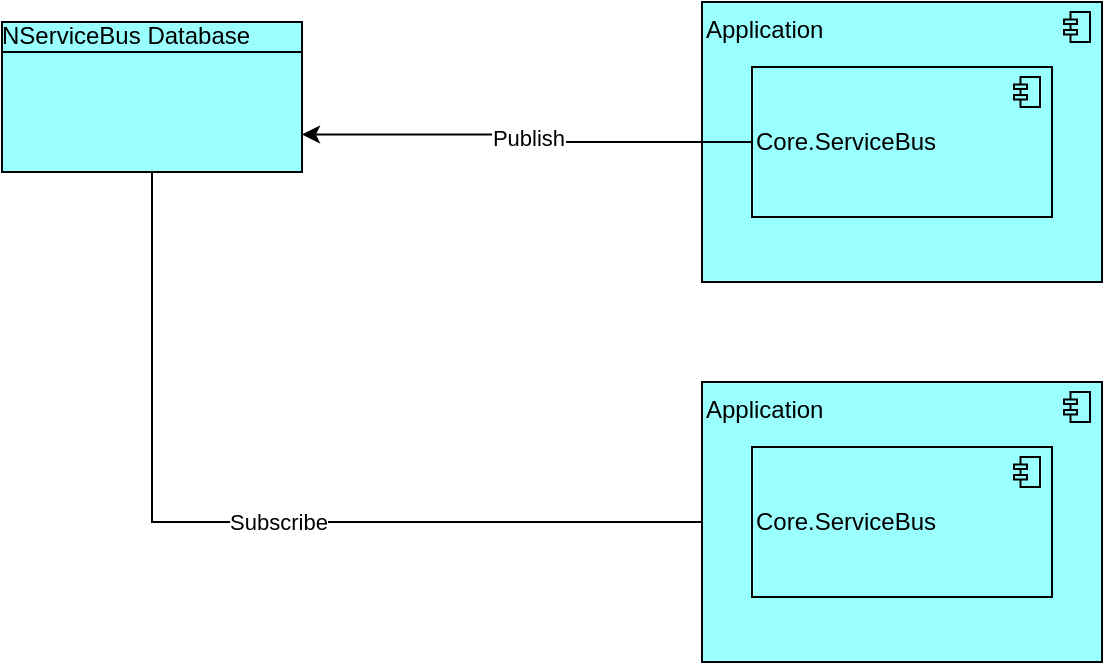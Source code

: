 <mxfile version="14.4.8" type="github" pages="4">
  <diagram id="NsUuaLm-NWhIfQzwlZoX" name="Application Viewpoint">
    <mxGraphModel dx="1422" dy="746" grid="1" gridSize="10" guides="1" tooltips="1" connect="1" arrows="1" fold="1" page="1" pageScale="1" pageWidth="827" pageHeight="1169" math="0" shadow="0">
      <root>
        <mxCell id="0" />
        <mxCell id="1" parent="0" />
        <mxCell id="M_Ll6qZVbB9TwjaCCUk4-11" value="Subscribe" style="edgeStyle=orthogonalEdgeStyle;rounded=0;orthogonalLoop=1;jettySize=auto;html=1;entryX=0;entryY=0.5;entryDx=0;entryDy=0;entryPerimeter=0;" edge="1" parent="1" source="M_Ll6qZVbB9TwjaCCUk4-5" target="M_Ll6qZVbB9TwjaCCUk4-10">
          <mxGeometry relative="1" as="geometry">
            <Array as="points">
              <mxPoint x="185" y="460" />
            </Array>
          </mxGeometry>
        </mxCell>
        <mxCell id="M_Ll6qZVbB9TwjaCCUk4-5" value="NServiceBus Database" style="html=1;outlineConnect=0;whiteSpace=wrap;fillColor=#99ffff;shape=mxgraph.archimate3.businessObject;overflow=fill;align=left;" vertex="1" parent="1">
          <mxGeometry x="110" y="210" width="150" height="75" as="geometry" />
        </mxCell>
        <mxCell id="M_Ll6qZVbB9TwjaCCUk4-6" value="Application" style="html=1;outlineConnect=0;whiteSpace=wrap;fillColor=#99ffff;shape=mxgraph.archimate3.application;appType=comp;archiType=square;align=left;verticalAlign=top;" vertex="1" parent="1">
          <mxGeometry x="460" y="200" width="200" height="140" as="geometry" />
        </mxCell>
        <mxCell id="M_Ll6qZVbB9TwjaCCUk4-8" value="Publish" style="edgeStyle=orthogonalEdgeStyle;rounded=0;orthogonalLoop=1;jettySize=auto;html=1;entryX=1;entryY=0.75;entryDx=0;entryDy=0;entryPerimeter=0;" edge="1" parent="1" source="M_Ll6qZVbB9TwjaCCUk4-7" target="M_Ll6qZVbB9TwjaCCUk4-5">
          <mxGeometry relative="1" as="geometry" />
        </mxCell>
        <mxCell id="M_Ll6qZVbB9TwjaCCUk4-7" value="Core.ServiceBus" style="html=1;outlineConnect=0;whiteSpace=wrap;fillColor=#99ffff;shape=mxgraph.archimate3.application;appType=comp;archiType=square;align=left;" vertex="1" parent="1">
          <mxGeometry x="485" y="232.5" width="150" height="75" as="geometry" />
        </mxCell>
        <mxCell id="M_Ll6qZVbB9TwjaCCUk4-9" value="Application" style="html=1;outlineConnect=0;whiteSpace=wrap;fillColor=#99ffff;shape=mxgraph.archimate3.application;appType=comp;archiType=square;align=left;verticalAlign=top;" vertex="1" parent="1">
          <mxGeometry x="460" y="390" width="200" height="140" as="geometry" />
        </mxCell>
        <mxCell id="M_Ll6qZVbB9TwjaCCUk4-10" value="Core.ServiceBus" style="html=1;outlineConnect=0;whiteSpace=wrap;fillColor=#99ffff;shape=mxgraph.archimate3.application;appType=comp;archiType=square;align=left;" vertex="1" parent="1">
          <mxGeometry x="485" y="422.5" width="150" height="75" as="geometry" />
        </mxCell>
      </root>
    </mxGraphModel>
  </diagram>
  <diagram id="wpiUrzRWYCGQynBEBwfB" name="Current State">
    <mxGraphModel dx="1673" dy="2047" grid="1" gridSize="10" guides="1" tooltips="1" connect="1" arrows="1" fold="1" page="1" pageScale="1" pageWidth="827" pageHeight="1169" math="0" shadow="0">
      <root>
        <mxCell id="9j1l5OiEGWsiqwfu4Aab-0" />
        <mxCell id="9j1l5OiEGWsiqwfu4Aab-1" parent="9j1l5OiEGWsiqwfu4Aab-0" />
        <mxCell id="9j1l5OiEGWsiqwfu4Aab-15" value="DMIRS" style="html=1;outlineConnect=0;whiteSpace=wrap;fillColor=#FFB973;shape=mxgraph.archimate3.application;appType=location;archiType=square;align=left;verticalAlign=top;" vertex="1" parent="9j1l5OiEGWsiqwfu4Aab-1">
          <mxGeometry x="160" y="-40" width="640" height="530" as="geometry" />
        </mxCell>
        <mxCell id="9j1l5OiEGWsiqwfu4Aab-2" value="IIS" style="html=1;outlineConnect=0;whiteSpace=wrap;fillColor=#AFFFAF;shape=mxgraph.archimate3.application;appType=node;archiType=square;align=left;verticalAlign=top;" vertex="1" parent="9j1l5OiEGWsiqwfu4Aab-1">
          <mxGeometry x="210" y="300" width="310" height="160" as="geometry" />
        </mxCell>
        <mxCell id="9j1l5OiEGWsiqwfu4Aab-9" value="" style="edgeStyle=orthogonalEdgeStyle;rounded=0;orthogonalLoop=1;jettySize=auto;html=1;" edge="1" parent="9j1l5OiEGWsiqwfu4Aab-1" source="9j1l5OiEGWsiqwfu4Aab-3" target="9j1l5OiEGWsiqwfu4Aab-19">
          <mxGeometry relative="1" as="geometry">
            <Array as="points">
              <mxPoint x="420" y="130" />
              <mxPoint x="420" y="130" />
            </Array>
          </mxGeometry>
        </mxCell>
        <mxCell id="9j1l5OiEGWsiqwfu4Aab-10" value="Report Data" style="edgeStyle=orthogonalEdgeStyle;rounded=0;orthogonalLoop=1;jettySize=auto;html=1;" edge="1" parent="9j1l5OiEGWsiqwfu4Aab-1" source="9j1l5OiEGWsiqwfu4Aab-3" target="9j1l5OiEGWsiqwfu4Aab-7">
          <mxGeometry relative="1" as="geometry" />
        </mxCell>
        <mxCell id="9j1l5OiEGWsiqwfu4Aab-3" value="SQL Server / Core" style="html=1;outlineConnect=0;whiteSpace=wrap;fillColor=#AFFFAF;shape=mxgraph.archimate3.application;appType=node;archiType=square;align=left;verticalAlign=top;" vertex="1" parent="9j1l5OiEGWsiqwfu4Aab-1">
          <mxGeometry x="240" y="-6" width="220" height="105" as="geometry" />
        </mxCell>
        <mxCell id="9j1l5OiEGWsiqwfu4Aab-5" value="Application" style="html=1;outlineConnect=0;whiteSpace=wrap;fillColor=#AFFFAF;shape=mxgraph.archimate3.application;appType=sysSw;archiType=square;align=left;verticalAlign=top;" vertex="1" parent="9j1l5OiEGWsiqwfu4Aab-1">
          <mxGeometry x="230" y="330" width="130" height="110" as="geometry" />
        </mxCell>
        <mxCell id="9j1l5OiEGWsiqwfu4Aab-7" value="SSRS" style="html=1;outlineConnect=0;whiteSpace=wrap;fillColor=#AFFFAF;shape=mxgraph.archimate3.application;appType=node;archiType=square;align=left;" vertex="1" parent="9j1l5OiEGWsiqwfu4Aab-1">
          <mxGeometry x="610" y="10" width="150" height="75" as="geometry" />
        </mxCell>
        <mxCell id="9j1l5OiEGWsiqwfu4Aab-8" value="Application" style="html=1;outlineConnect=0;whiteSpace=wrap;fillColor=#AFFFAF;shape=mxgraph.archimate3.application;appType=sysSw;archiType=square;align=left;verticalAlign=top;" vertex="1" parent="9j1l5OiEGWsiqwfu4Aab-1">
          <mxGeometry x="367" y="330" width="123" height="110" as="geometry" />
        </mxCell>
        <mxCell id="9j1l5OiEGWsiqwfu4Aab-13" value="Publish Message" style="html=1;outlineConnect=0;whiteSpace=wrap;fillColor=#AFFFAF;shape=mxgraph.archimate3.application;appType=func;archiType=rounded;align=left;" vertex="1" parent="9j1l5OiEGWsiqwfu4Aab-1">
          <mxGeometry x="250" y="360" width="100" height="70" as="geometry" />
        </mxCell>
        <mxCell id="9j1l5OiEGWsiqwfu4Aab-14" value="Subscribe Message" style="html=1;outlineConnect=0;whiteSpace=wrap;fillColor=#AFFFAF;shape=mxgraph.archimate3.application;appType=func;archiType=rounded;align=left;" vertex="1" parent="9j1l5OiEGWsiqwfu4Aab-1">
          <mxGeometry x="378.5" y="360" width="100" height="70" as="geometry" />
        </mxCell>
        <mxCell id="9j1l5OiEGWsiqwfu4Aab-21" style="edgeStyle=orthogonalEdgeStyle;rounded=0;orthogonalLoop=1;jettySize=auto;html=1;" edge="1" parent="9j1l5OiEGWsiqwfu4Aab-1" source="9j1l5OiEGWsiqwfu4Aab-16" target="9j1l5OiEGWsiqwfu4Aab-3">
          <mxGeometry relative="1" as="geometry">
            <Array as="points">
              <mxPoint x="295" y="100" />
              <mxPoint x="295" y="100" />
            </Array>
          </mxGeometry>
        </mxCell>
        <mxCell id="9j1l5OiEGWsiqwfu4Aab-16" value="Message" style="html=1;outlineConnect=0;whiteSpace=wrap;fillColor=#AFFFAF;shape=mxgraph.archimate3.artifact;align=left;" vertex="1" parent="9j1l5OiEGWsiqwfu4Aab-1">
          <mxGeometry x="270" y="160" width="50" height="75" as="geometry" />
        </mxCell>
        <mxCell id="9j1l5OiEGWsiqwfu4Aab-17" value="" style="rounded=0;orthogonalLoop=1;jettySize=auto;html=1;edgeStyle=orthogonalEdgeStyle;" edge="1" parent="9j1l5OiEGWsiqwfu4Aab-1" source="9j1l5OiEGWsiqwfu4Aab-13" target="9j1l5OiEGWsiqwfu4Aab-16">
          <mxGeometry relative="1" as="geometry">
            <mxPoint x="294" y="330" as="sourcePoint" />
            <mxPoint x="294" y="155" as="targetPoint" />
            <Array as="points">
              <mxPoint x="300" y="280" />
              <mxPoint x="300" y="280" />
            </Array>
          </mxGeometry>
        </mxCell>
        <mxCell id="9j1l5OiEGWsiqwfu4Aab-20" style="rounded=0;orthogonalLoop=1;jettySize=auto;html=1;edgeStyle=orthogonalEdgeStyle;" edge="1" parent="9j1l5OiEGWsiqwfu4Aab-1" source="9j1l5OiEGWsiqwfu4Aab-19" target="9j1l5OiEGWsiqwfu4Aab-14">
          <mxGeometry relative="1" as="geometry">
            <Array as="points">
              <mxPoint x="429" y="260" />
              <mxPoint x="429" y="260" />
            </Array>
          </mxGeometry>
        </mxCell>
        <mxCell id="9j1l5OiEGWsiqwfu4Aab-19" value="Message" style="html=1;outlineConnect=0;whiteSpace=wrap;fillColor=#AFFFAF;shape=mxgraph.archimate3.artifact;align=left;" vertex="1" parent="9j1l5OiEGWsiqwfu4Aab-1">
          <mxGeometry x="401" y="160" width="50" height="75" as="geometry" />
        </mxCell>
        <mxCell id="9j1l5OiEGWsiqwfu4Aab-23" value="Queue Tables" style="html=1;outlineConnect=0;whiteSpace=wrap;fillColor=#AFFFAF;shape=mxgraph.archimate3.application;appType=artifact;archiType=square;align=left;" vertex="1" parent="9j1l5OiEGWsiqwfu4Aab-1">
          <mxGeometry x="292.5" y="24" width="115" height="55" as="geometry" />
        </mxCell>
      </root>
    </mxGraphModel>
  </diagram>
  <diagram id="L2xAtKFUsG8nVtLFoBfY" name="Cloud Native">
    <mxGraphModel dx="813" dy="426" grid="1" gridSize="10" guides="1" tooltips="1" connect="1" arrows="1" fold="1" page="1" pageScale="1" pageWidth="827" pageHeight="1169" math="0" shadow="0">
      <root>
        <mxCell id="-cBphtJiednAypq_Vrnv-0" />
        <mxCell id="-cBphtJiednAypq_Vrnv-1" parent="-cBphtJiednAypq_Vrnv-0" />
        <mxCell id="X1LT0vr9Y1vPJH1XSgBG-0" value="Azure" style="html=1;outlineConnect=0;whiteSpace=wrap;fillColor=#FFB973;shape=mxgraph.archimate3.application;appType=location;archiType=square;align=left;verticalAlign=top;" vertex="1" parent="-cBphtJiednAypq_Vrnv-1">
          <mxGeometry x="80" y="190" width="620" height="370" as="geometry" />
        </mxCell>
        <mxCell id="r0xP13_xQKBcCJXhFLEn-2" value="API Management" style="html=1;outlineConnect=0;whiteSpace=wrap;fillColor=#AFFFAF;shape=mxgraph.archimate3.service;align=center;" vertex="1" parent="-cBphtJiednAypq_Vrnv-1">
          <mxGeometry x="390" y="380" width="150" height="35" as="geometry" />
        </mxCell>
        <mxCell id="X1LT0vr9Y1vPJH1XSgBG-5" value="Application 1" style="html=1;outlineConnect=0;whiteSpace=wrap;fillColor=#99ffff;shape=mxgraph.archimate3.application;appType=collab;archiType=square;align=left;verticalAlign=top;" vertex="1" parent="-cBphtJiednAypq_Vrnv-1">
          <mxGeometry x="130" y="230" width="250" height="120" as="geometry" />
        </mxCell>
        <mxCell id="X1LT0vr9Y1vPJH1XSgBG-6" value="Application 2" style="html=1;outlineConnect=0;whiteSpace=wrap;fillColor=#99ffff;shape=mxgraph.archimate3.application;appType=collab;archiType=square;align=left;verticalAlign=top;" vertex="1" parent="-cBphtJiednAypq_Vrnv-1">
          <mxGeometry x="400" y="230" width="140" height="120" as="geometry" />
        </mxCell>
        <mxCell id="X1LT0vr9Y1vPJH1XSgBG-7" value="Function" style="html=1;outlineConnect=0;whiteSpace=wrap;fillColor=#99ffff;shape=mxgraph.archimate3.application;appType=comp;archiType=square;align=left;" vertex="1" parent="-cBphtJiednAypq_Vrnv-1">
          <mxGeometry x="150" y="270" width="90" height="55" as="geometry" />
        </mxCell>
        <mxCell id="X1LT0vr9Y1vPJH1XSgBG-8" value="Service" style="html=1;outlineConnect=0;whiteSpace=wrap;fillColor=#99ffff;shape=mxgraph.archimate3.application;appType=comp;archiType=square;align=left;" vertex="1" parent="-cBphtJiednAypq_Vrnv-1">
          <mxGeometry x="270" y="270" width="90" height="55" as="geometry" />
        </mxCell>
        <mxCell id="X1LT0vr9Y1vPJH1XSgBG-10" value="Service" style="html=1;outlineConnect=0;whiteSpace=wrap;fillColor=#99ffff;shape=mxgraph.archimate3.application;appType=comp;archiType=square;align=left;" vertex="1" parent="-cBphtJiednAypq_Vrnv-1">
          <mxGeometry x="427" y="270" width="90" height="55" as="geometry" />
        </mxCell>
        <mxCell id="r0xP13_xQKBcCJXhFLEn-4" style="edgeStyle=orthogonalEdgeStyle;rounded=0;orthogonalLoop=1;jettySize=auto;html=1;" edge="1" parent="-cBphtJiednAypq_Vrnv-1" source="X1LT0vr9Y1vPJH1XSgBG-10" target="r0xP13_xQKBcCJXhFLEn-2">
          <mxGeometry relative="1" as="geometry">
            <mxPoint x="445" y="330" as="sourcePoint" />
            <Array as="points">
              <mxPoint x="465" y="340" />
              <mxPoint x="465" y="340" />
            </Array>
          </mxGeometry>
        </mxCell>
        <mxCell id="X1LT0vr9Y1vPJH1XSgBG-13" value="Service Bus" style="html=1;outlineConnect=0;whiteSpace=wrap;fillColor=#AFFFAF;shape=mxgraph.archimate3.application;appType=serv;archiType=rounded;align=left;verticalAlign=top;" vertex="1" parent="-cBphtJiednAypq_Vrnv-1">
          <mxGeometry x="300" y="450" width="210" height="90" as="geometry" />
        </mxCell>
        <mxCell id="X1LT0vr9Y1vPJH1XSgBG-16" style="edgeStyle=orthogonalEdgeStyle;rounded=0;orthogonalLoop=1;jettySize=auto;html=1;" edge="1" parent="-cBphtJiednAypq_Vrnv-1" source="X1LT0vr9Y1vPJH1XSgBG-14" target="X1LT0vr9Y1vPJH1XSgBG-7">
          <mxGeometry relative="1" as="geometry" />
        </mxCell>
        <mxCell id="X1LT0vr9Y1vPJH1XSgBG-14" value="Queue" style="html=1;outlineConnect=0;whiteSpace=wrap;fillColor=#AFFFAF;shape=mxgraph.archimate3.application;appType=artifact;archiType=square;align=left;" vertex="1" parent="-cBphtJiednAypq_Vrnv-1">
          <mxGeometry x="310" y="485" width="90" height="35" as="geometry" />
        </mxCell>
        <mxCell id="X1LT0vr9Y1vPJH1XSgBG-12" value="Topic" style="html=1;outlineConnect=0;whiteSpace=wrap;fillColor=#AFFFAF;shape=mxgraph.archimate3.application;appType=artifact;archiType=square;align=left;" vertex="1" parent="-cBphtJiednAypq_Vrnv-1">
          <mxGeometry x="410" y="485" width="90" height="35" as="geometry" />
        </mxCell>
        <mxCell id="X1LT0vr9Y1vPJH1XSgBG-15" style="edgeStyle=orthogonalEdgeStyle;rounded=0;orthogonalLoop=1;jettySize=auto;html=1;" edge="1" parent="-cBphtJiednAypq_Vrnv-1" source="r0xP13_xQKBcCJXhFLEn-2" target="X1LT0vr9Y1vPJH1XSgBG-12">
          <mxGeometry relative="1" as="geometry">
            <Array as="points">
              <mxPoint x="455" y="430" />
              <mxPoint x="455" y="430" />
            </Array>
          </mxGeometry>
        </mxCell>
        <mxCell id="X1LT0vr9Y1vPJH1XSgBG-11" style="edgeStyle=orthogonalEdgeStyle;rounded=0;orthogonalLoop=1;jettySize=auto;html=1;" edge="1" parent="-cBphtJiednAypq_Vrnv-1" source="X1LT0vr9Y1vPJH1XSgBG-8" target="X1LT0vr9Y1vPJH1XSgBG-14">
          <mxGeometry relative="1" as="geometry">
            <mxPoint x="395" y="460" as="targetPoint" />
            <Array as="points">
              <mxPoint x="315" y="430" />
              <mxPoint x="380" y="430" />
            </Array>
          </mxGeometry>
        </mxCell>
        <mxCell id="ChqSmvZ9PwwJNdToHTYi-0" value="Application 3" style="html=1;outlineConnect=0;whiteSpace=wrap;fillColor=#99ffff;shape=mxgraph.archimate3.application;appType=collab;archiType=square;align=left;verticalAlign=top;" vertex="1" parent="-cBphtJiednAypq_Vrnv-1">
          <mxGeometry x="550" y="230" width="140" height="120" as="geometry" />
        </mxCell>
        <mxCell id="X1LT0vr9Y1vPJH1XSgBG-9" value="Function" style="html=1;outlineConnect=0;whiteSpace=wrap;fillColor=#99ffff;shape=mxgraph.archimate3.application;appType=comp;archiType=square;align=left;" vertex="1" parent="-cBphtJiednAypq_Vrnv-1">
          <mxGeometry x="575" y="270" width="90" height="55" as="geometry" />
        </mxCell>
        <mxCell id="r0xP13_xQKBcCJXhFLEn-7" style="edgeStyle=orthogonalEdgeStyle;rounded=0;orthogonalLoop=1;jettySize=auto;html=1;entryX=0.5;entryY=1;entryDx=0;entryDy=0;entryPerimeter=0;" edge="1" parent="-cBphtJiednAypq_Vrnv-1" source="X1LT0vr9Y1vPJH1XSgBG-12" target="X1LT0vr9Y1vPJH1XSgBG-9">
          <mxGeometry relative="1" as="geometry">
            <mxPoint x="470" y="495.029" as="sourcePoint" />
            <mxPoint x="585" y="330" as="targetPoint" />
          </mxGeometry>
        </mxCell>
      </root>
    </mxGraphModel>
  </diagram>
  <diagram id="GJq6mSlfsKzLDVGrs3HI" name="Page-4">
    <mxGraphModel dx="1422" dy="746" grid="1" gridSize="10" guides="1" tooltips="1" connect="1" arrows="1" fold="1" page="1" pageScale="1" pageWidth="827" pageHeight="1169" math="0" shadow="0">
      <root>
        <mxCell id="4RPSdZGtpMS1YVXAwNjr-0" />
        <mxCell id="4RPSdZGtpMS1YVXAwNjr-1" parent="4RPSdZGtpMS1YVXAwNjr-0" />
        <mxCell id="4RPSdZGtpMS1YVXAwNjr-6" value="RG" style="rounded=0;whiteSpace=wrap;html=1;align=left;" vertex="1" parent="4RPSdZGtpMS1YVXAwNjr-1">
          <mxGeometry x="90" y="110" width="300" height="210" as="geometry" />
        </mxCell>
        <mxCell id="4RPSdZGtpMS1YVXAwNjr-5" value="WEB1" style="ellipse;whiteSpace=wrap;html=1;align=left;" vertex="1" parent="4RPSdZGtpMS1YVXAwNjr-1">
          <mxGeometry x="120" y="170" width="60" height="45" as="geometry" />
        </mxCell>
        <mxCell id="4RPSdZGtpMS1YVXAwNjr-8" value="WEB2" style="ellipse;whiteSpace=wrap;html=1;align=left;" vertex="1" parent="4RPSdZGtpMS1YVXAwNjr-1">
          <mxGeometry x="120" y="120" width="60" height="45" as="geometry" />
        </mxCell>
        <mxCell id="4RPSdZGtpMS1YVXAwNjr-11" value="SB" style="rounded=0;whiteSpace=wrap;html=1;align=left;" vertex="1" parent="4RPSdZGtpMS1YVXAwNjr-1">
          <mxGeometry x="90" y="390" width="550" height="160" as="geometry" />
        </mxCell>
        <mxCell id="4RPSdZGtpMS1YVXAwNjr-12" value="Inbound Queue 1" style="rounded=0;whiteSpace=wrap;html=1;align=left;" vertex="1" parent="4RPSdZGtpMS1YVXAwNjr-1">
          <mxGeometry x="120" y="440" width="70" height="60" as="geometry" />
        </mxCell>
        <mxCell id="4RPSdZGtpMS1YVXAwNjr-13" value="Inbound Queue 2" style="rounded=0;whiteSpace=wrap;html=1;align=left;" vertex="1" parent="4RPSdZGtpMS1YVXAwNjr-1">
          <mxGeometry x="210" y="440" width="70" height="60" as="geometry" />
        </mxCell>
        <mxCell id="4RPSdZGtpMS1YVXAwNjr-14" value="Inbound Queue n+1" style="rounded=0;whiteSpace=wrap;html=1;align=left;" vertex="1" parent="4RPSdZGtpMS1YVXAwNjr-1">
          <mxGeometry x="300" y="440" width="70" height="60" as="geometry" />
        </mxCell>
        <mxCell id="4RPSdZGtpMS1YVXAwNjr-15" value="Outbound Queue n+1" style="rounded=0;whiteSpace=wrap;html=1;align=left;" vertex="1" parent="4RPSdZGtpMS1YVXAwNjr-1">
          <mxGeometry x="390" y="440" width="70" height="60" as="geometry" />
        </mxCell>
      </root>
    </mxGraphModel>
  </diagram>
</mxfile>
